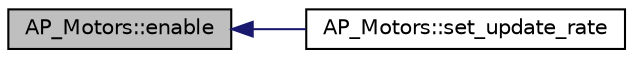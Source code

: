 digraph "AP_Motors::enable"
{
 // INTERACTIVE_SVG=YES
  edge [fontname="Helvetica",fontsize="10",labelfontname="Helvetica",labelfontsize="10"];
  node [fontname="Helvetica",fontsize="10",shape=record];
  rankdir="LR";
  Node1 [label="AP_Motors::enable",height=0.2,width=0.4,color="black", fillcolor="grey75", style="filled", fontcolor="black"];
  Node1 -> Node2 [dir="back",color="midnightblue",fontsize="10",style="solid",fontname="Helvetica"];
  Node2 [label="AP_Motors::set_update_rate",height=0.2,width=0.4,color="black", fillcolor="white", style="filled",URL="$classAP__Motors.html#abfb9df67b34a07be13a9738a490d5d25"];
}
